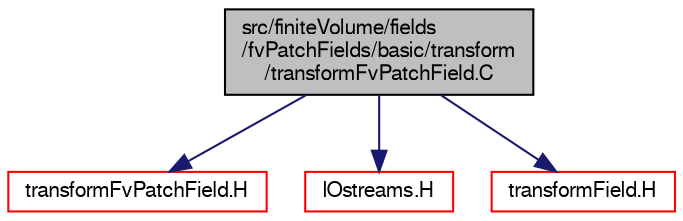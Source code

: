 digraph "src/finiteVolume/fields/fvPatchFields/basic/transform/transformFvPatchField.C"
{
  bgcolor="transparent";
  edge [fontname="FreeSans",fontsize="10",labelfontname="FreeSans",labelfontsize="10"];
  node [fontname="FreeSans",fontsize="10",shape=record];
  Node0 [label="src/finiteVolume/fields\l/fvPatchFields/basic/transform\l/transformFvPatchField.C",height=0.2,width=0.4,color="black", fillcolor="grey75", style="filled", fontcolor="black"];
  Node0 -> Node1 [color="midnightblue",fontsize="10",style="solid",fontname="FreeSans"];
  Node1 [label="transformFvPatchField.H",height=0.2,width=0.4,color="red",URL="$a01523.html"];
  Node0 -> Node137 [color="midnightblue",fontsize="10",style="solid",fontname="FreeSans"];
  Node137 [label="IOstreams.H",height=0.2,width=0.4,color="red",URL="$a09104.html",tooltip="Useful combination of include files which define Sin, Sout and Serr and the use of IO streams general..."];
  Node0 -> Node188 [color="midnightblue",fontsize="10",style="solid",fontname="FreeSans"];
  Node188 [label="transformField.H",height=0.2,width=0.4,color="red",URL="$a09734.html",tooltip="Spatial transformation functions for primitive fields. "];
}
